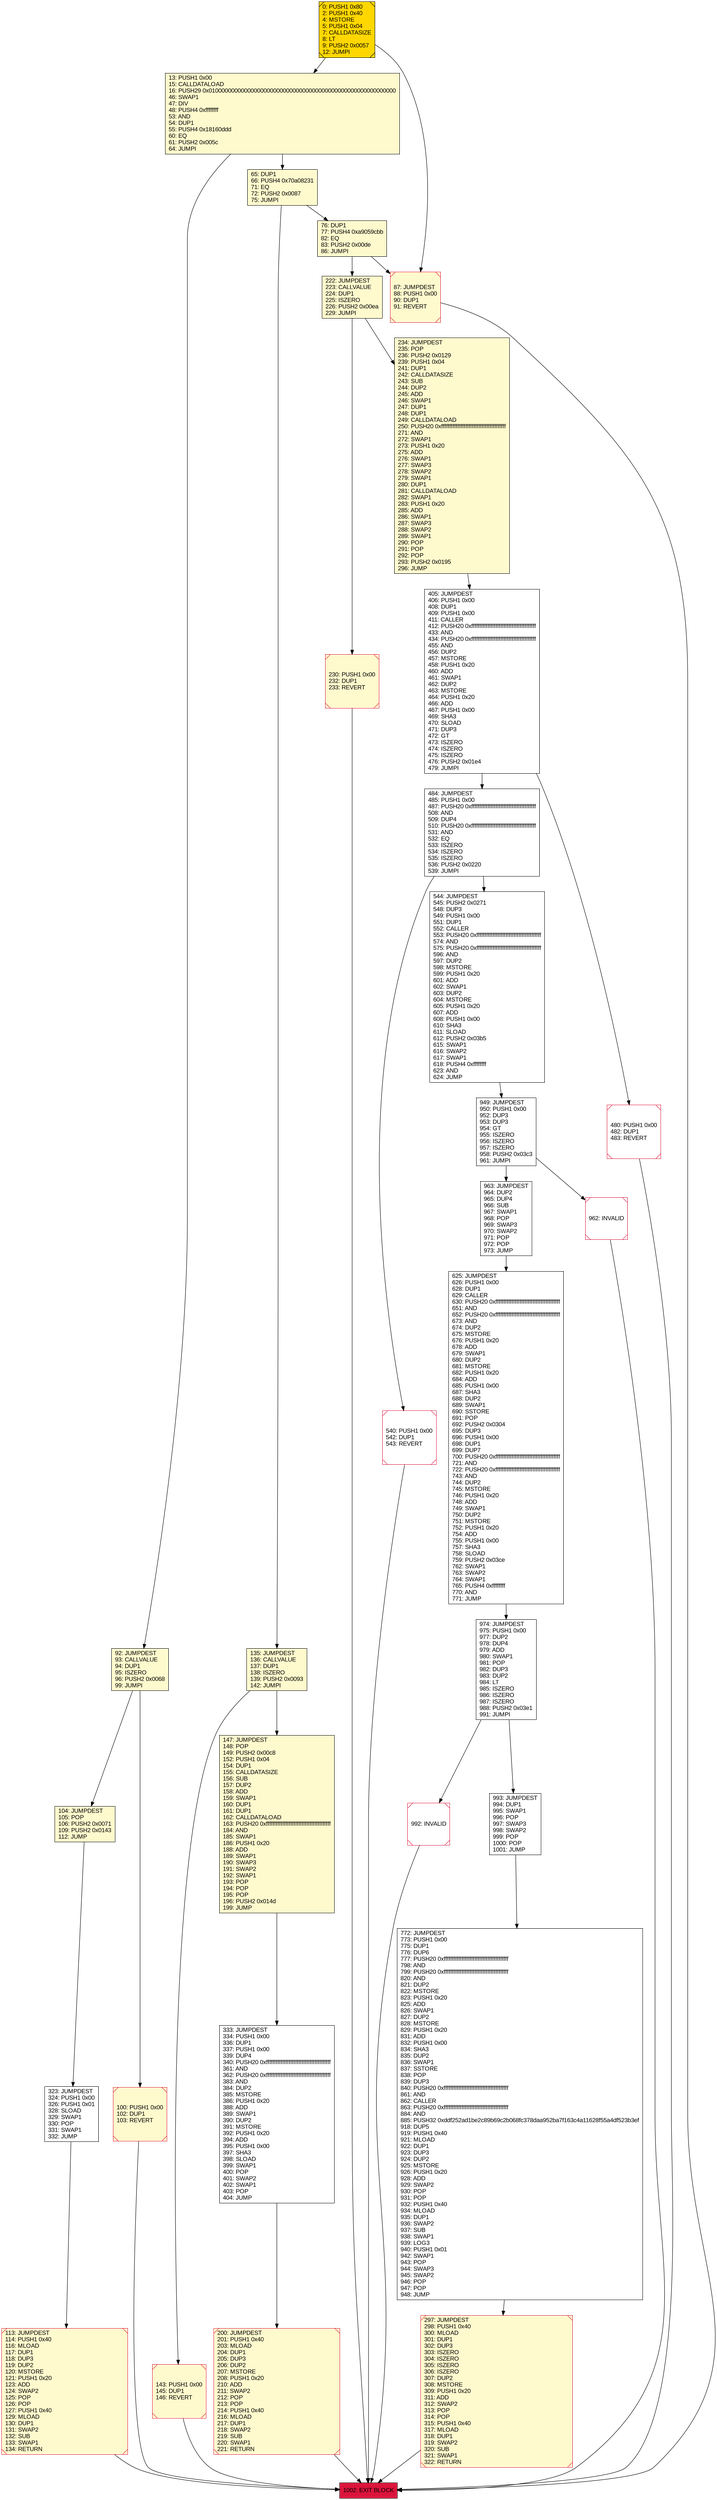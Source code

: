 digraph G {
bgcolor=transparent rankdir=UD;
node [shape=box style=filled color=black fillcolor=white fontname=arial fontcolor=black];
480 [label="480: PUSH1 0x00\l482: DUP1\l483: REVERT\l" shape=Msquare color=crimson ];
113 [label="113: JUMPDEST\l114: PUSH1 0x40\l116: MLOAD\l117: DUP1\l118: DUP3\l119: DUP2\l120: MSTORE\l121: PUSH1 0x20\l123: ADD\l124: SWAP2\l125: POP\l126: POP\l127: PUSH1 0x40\l129: MLOAD\l130: DUP1\l131: SWAP2\l132: SUB\l133: SWAP1\l134: RETURN\l" fillcolor=lemonchiffon shape=Msquare color=crimson ];
65 [label="65: DUP1\l66: PUSH4 0x70a08231\l71: EQ\l72: PUSH2 0x0087\l75: JUMPI\l" fillcolor=lemonchiffon ];
100 [label="100: PUSH1 0x00\l102: DUP1\l103: REVERT\l" fillcolor=lemonchiffon shape=Msquare color=crimson ];
484 [label="484: JUMPDEST\l485: PUSH1 0x00\l487: PUSH20 0xffffffffffffffffffffffffffffffffffffffff\l508: AND\l509: DUP4\l510: PUSH20 0xffffffffffffffffffffffffffffffffffffffff\l531: AND\l532: EQ\l533: ISZERO\l534: ISZERO\l535: ISZERO\l536: PUSH2 0x0220\l539: JUMPI\l" ];
230 [label="230: PUSH1 0x00\l232: DUP1\l233: REVERT\l" fillcolor=lemonchiffon shape=Msquare color=crimson ];
625 [label="625: JUMPDEST\l626: PUSH1 0x00\l628: DUP1\l629: CALLER\l630: PUSH20 0xffffffffffffffffffffffffffffffffffffffff\l651: AND\l652: PUSH20 0xffffffffffffffffffffffffffffffffffffffff\l673: AND\l674: DUP2\l675: MSTORE\l676: PUSH1 0x20\l678: ADD\l679: SWAP1\l680: DUP2\l681: MSTORE\l682: PUSH1 0x20\l684: ADD\l685: PUSH1 0x00\l687: SHA3\l688: DUP2\l689: SWAP1\l690: SSTORE\l691: POP\l692: PUSH2 0x0304\l695: DUP3\l696: PUSH1 0x00\l698: DUP1\l699: DUP7\l700: PUSH20 0xffffffffffffffffffffffffffffffffffffffff\l721: AND\l722: PUSH20 0xffffffffffffffffffffffffffffffffffffffff\l743: AND\l744: DUP2\l745: MSTORE\l746: PUSH1 0x20\l748: ADD\l749: SWAP1\l750: DUP2\l751: MSTORE\l752: PUSH1 0x20\l754: ADD\l755: PUSH1 0x00\l757: SHA3\l758: SLOAD\l759: PUSH2 0x03ce\l762: SWAP1\l763: SWAP2\l764: SWAP1\l765: PUSH4 0xffffffff\l770: AND\l771: JUMP\l" ];
949 [label="949: JUMPDEST\l950: PUSH1 0x00\l952: DUP3\l953: DUP3\l954: GT\l955: ISZERO\l956: ISZERO\l957: ISZERO\l958: PUSH2 0x03c3\l961: JUMPI\l" ];
234 [label="234: JUMPDEST\l235: POP\l236: PUSH2 0x0129\l239: PUSH1 0x04\l241: DUP1\l242: CALLDATASIZE\l243: SUB\l244: DUP2\l245: ADD\l246: SWAP1\l247: DUP1\l248: DUP1\l249: CALLDATALOAD\l250: PUSH20 0xffffffffffffffffffffffffffffffffffffffff\l271: AND\l272: SWAP1\l273: PUSH1 0x20\l275: ADD\l276: SWAP1\l277: SWAP3\l278: SWAP2\l279: SWAP1\l280: DUP1\l281: CALLDATALOAD\l282: SWAP1\l283: PUSH1 0x20\l285: ADD\l286: SWAP1\l287: SWAP3\l288: SWAP2\l289: SWAP1\l290: POP\l291: POP\l292: POP\l293: PUSH2 0x0195\l296: JUMP\l" fillcolor=lemonchiffon ];
87 [label="87: JUMPDEST\l88: PUSH1 0x00\l90: DUP1\l91: REVERT\l" fillcolor=lemonchiffon shape=Msquare color=crimson ];
974 [label="974: JUMPDEST\l975: PUSH1 0x00\l977: DUP2\l978: DUP4\l979: ADD\l980: SWAP1\l981: POP\l982: DUP3\l983: DUP2\l984: LT\l985: ISZERO\l986: ISZERO\l987: ISZERO\l988: PUSH2 0x03e1\l991: JUMPI\l" ];
147 [label="147: JUMPDEST\l148: POP\l149: PUSH2 0x00c8\l152: PUSH1 0x04\l154: DUP1\l155: CALLDATASIZE\l156: SUB\l157: DUP2\l158: ADD\l159: SWAP1\l160: DUP1\l161: DUP1\l162: CALLDATALOAD\l163: PUSH20 0xffffffffffffffffffffffffffffffffffffffff\l184: AND\l185: SWAP1\l186: PUSH1 0x20\l188: ADD\l189: SWAP1\l190: SWAP3\l191: SWAP2\l192: SWAP1\l193: POP\l194: POP\l195: POP\l196: PUSH2 0x014d\l199: JUMP\l" fillcolor=lemonchiffon ];
297 [label="297: JUMPDEST\l298: PUSH1 0x40\l300: MLOAD\l301: DUP1\l302: DUP3\l303: ISZERO\l304: ISZERO\l305: ISZERO\l306: ISZERO\l307: DUP2\l308: MSTORE\l309: PUSH1 0x20\l311: ADD\l312: SWAP2\l313: POP\l314: POP\l315: PUSH1 0x40\l317: MLOAD\l318: DUP1\l319: SWAP2\l320: SUB\l321: SWAP1\l322: RETURN\l" fillcolor=lemonchiffon shape=Msquare color=crimson ];
323 [label="323: JUMPDEST\l324: PUSH1 0x00\l326: PUSH1 0x01\l328: SLOAD\l329: SWAP1\l330: POP\l331: SWAP1\l332: JUMP\l" ];
92 [label="92: JUMPDEST\l93: CALLVALUE\l94: DUP1\l95: ISZERO\l96: PUSH2 0x0068\l99: JUMPI\l" fillcolor=lemonchiffon ];
333 [label="333: JUMPDEST\l334: PUSH1 0x00\l336: DUP1\l337: PUSH1 0x00\l339: DUP4\l340: PUSH20 0xffffffffffffffffffffffffffffffffffffffff\l361: AND\l362: PUSH20 0xffffffffffffffffffffffffffffffffffffffff\l383: AND\l384: DUP2\l385: MSTORE\l386: PUSH1 0x20\l388: ADD\l389: SWAP1\l390: DUP2\l391: MSTORE\l392: PUSH1 0x20\l394: ADD\l395: PUSH1 0x00\l397: SHA3\l398: SLOAD\l399: SWAP1\l400: POP\l401: SWAP2\l402: SWAP1\l403: POP\l404: JUMP\l" ];
772 [label="772: JUMPDEST\l773: PUSH1 0x00\l775: DUP1\l776: DUP6\l777: PUSH20 0xffffffffffffffffffffffffffffffffffffffff\l798: AND\l799: PUSH20 0xffffffffffffffffffffffffffffffffffffffff\l820: AND\l821: DUP2\l822: MSTORE\l823: PUSH1 0x20\l825: ADD\l826: SWAP1\l827: DUP2\l828: MSTORE\l829: PUSH1 0x20\l831: ADD\l832: PUSH1 0x00\l834: SHA3\l835: DUP2\l836: SWAP1\l837: SSTORE\l838: POP\l839: DUP3\l840: PUSH20 0xffffffffffffffffffffffffffffffffffffffff\l861: AND\l862: CALLER\l863: PUSH20 0xffffffffffffffffffffffffffffffffffffffff\l884: AND\l885: PUSH32 0xddf252ad1be2c89b69c2b068fc378daa952ba7f163c4a11628f55a4df523b3ef\l918: DUP5\l919: PUSH1 0x40\l921: MLOAD\l922: DUP1\l923: DUP3\l924: DUP2\l925: MSTORE\l926: PUSH1 0x20\l928: ADD\l929: SWAP2\l930: POP\l931: POP\l932: PUSH1 0x40\l934: MLOAD\l935: DUP1\l936: SWAP2\l937: SUB\l938: SWAP1\l939: LOG3\l940: PUSH1 0x01\l942: SWAP1\l943: POP\l944: SWAP3\l945: SWAP2\l946: POP\l947: POP\l948: JUMP\l" ];
222 [label="222: JUMPDEST\l223: CALLVALUE\l224: DUP1\l225: ISZERO\l226: PUSH2 0x00ea\l229: JUMPI\l" fillcolor=lemonchiffon ];
992 [label="992: INVALID\l" shape=Msquare color=crimson ];
993 [label="993: JUMPDEST\l994: DUP1\l995: SWAP1\l996: POP\l997: SWAP3\l998: SWAP2\l999: POP\l1000: POP\l1001: JUMP\l" ];
1002 [label="1002: EXIT BLOCK\l" fillcolor=crimson ];
135 [label="135: JUMPDEST\l136: CALLVALUE\l137: DUP1\l138: ISZERO\l139: PUSH2 0x0093\l142: JUMPI\l" fillcolor=lemonchiffon ];
405 [label="405: JUMPDEST\l406: PUSH1 0x00\l408: DUP1\l409: PUSH1 0x00\l411: CALLER\l412: PUSH20 0xffffffffffffffffffffffffffffffffffffffff\l433: AND\l434: PUSH20 0xffffffffffffffffffffffffffffffffffffffff\l455: AND\l456: DUP2\l457: MSTORE\l458: PUSH1 0x20\l460: ADD\l461: SWAP1\l462: DUP2\l463: MSTORE\l464: PUSH1 0x20\l466: ADD\l467: PUSH1 0x00\l469: SHA3\l470: SLOAD\l471: DUP3\l472: GT\l473: ISZERO\l474: ISZERO\l475: ISZERO\l476: PUSH2 0x01e4\l479: JUMPI\l" ];
143 [label="143: PUSH1 0x00\l145: DUP1\l146: REVERT\l" fillcolor=lemonchiffon shape=Msquare color=crimson ];
76 [label="76: DUP1\l77: PUSH4 0xa9059cbb\l82: EQ\l83: PUSH2 0x00de\l86: JUMPI\l" fillcolor=lemonchiffon ];
544 [label="544: JUMPDEST\l545: PUSH2 0x0271\l548: DUP3\l549: PUSH1 0x00\l551: DUP1\l552: CALLER\l553: PUSH20 0xffffffffffffffffffffffffffffffffffffffff\l574: AND\l575: PUSH20 0xffffffffffffffffffffffffffffffffffffffff\l596: AND\l597: DUP2\l598: MSTORE\l599: PUSH1 0x20\l601: ADD\l602: SWAP1\l603: DUP2\l604: MSTORE\l605: PUSH1 0x20\l607: ADD\l608: PUSH1 0x00\l610: SHA3\l611: SLOAD\l612: PUSH2 0x03b5\l615: SWAP1\l616: SWAP2\l617: SWAP1\l618: PUSH4 0xffffffff\l623: AND\l624: JUMP\l" ];
104 [label="104: JUMPDEST\l105: POP\l106: PUSH2 0x0071\l109: PUSH2 0x0143\l112: JUMP\l" fillcolor=lemonchiffon ];
13 [label="13: PUSH1 0x00\l15: CALLDATALOAD\l16: PUSH29 0x0100000000000000000000000000000000000000000000000000000000\l46: SWAP1\l47: DIV\l48: PUSH4 0xffffffff\l53: AND\l54: DUP1\l55: PUSH4 0x18160ddd\l60: EQ\l61: PUSH2 0x005c\l64: JUMPI\l" fillcolor=lemonchiffon ];
963 [label="963: JUMPDEST\l964: DUP2\l965: DUP4\l966: SUB\l967: SWAP1\l968: POP\l969: SWAP3\l970: SWAP2\l971: POP\l972: POP\l973: JUMP\l" ];
200 [label="200: JUMPDEST\l201: PUSH1 0x40\l203: MLOAD\l204: DUP1\l205: DUP3\l206: DUP2\l207: MSTORE\l208: PUSH1 0x20\l210: ADD\l211: SWAP2\l212: POP\l213: POP\l214: PUSH1 0x40\l216: MLOAD\l217: DUP1\l218: SWAP2\l219: SUB\l220: SWAP1\l221: RETURN\l" fillcolor=lemonchiffon shape=Msquare color=crimson ];
0 [label="0: PUSH1 0x80\l2: PUSH1 0x40\l4: MSTORE\l5: PUSH1 0x04\l7: CALLDATASIZE\l8: LT\l9: PUSH2 0x0057\l12: JUMPI\l" fillcolor=lemonchiffon shape=Msquare fillcolor=gold ];
540 [label="540: PUSH1 0x00\l542: DUP1\l543: REVERT\l" shape=Msquare color=crimson ];
962 [label="962: INVALID\l" shape=Msquare color=crimson ];
143 -> 1002;
135 -> 143;
974 -> 992;
147 -> 333;
0 -> 13;
772 -> 297;
200 -> 1002;
625 -> 974;
222 -> 234;
323 -> 113;
540 -> 1002;
962 -> 1002;
222 -> 230;
92 -> 100;
333 -> 200;
76 -> 87;
104 -> 323;
234 -> 405;
113 -> 1002;
13 -> 92;
405 -> 484;
92 -> 104;
480 -> 1002;
230 -> 1002;
405 -> 480;
0 -> 87;
65 -> 135;
76 -> 222;
100 -> 1002;
949 -> 963;
65 -> 76;
949 -> 962;
992 -> 1002;
13 -> 65;
484 -> 544;
974 -> 993;
87 -> 1002;
544 -> 949;
993 -> 772;
484 -> 540;
963 -> 625;
135 -> 147;
297 -> 1002;
}